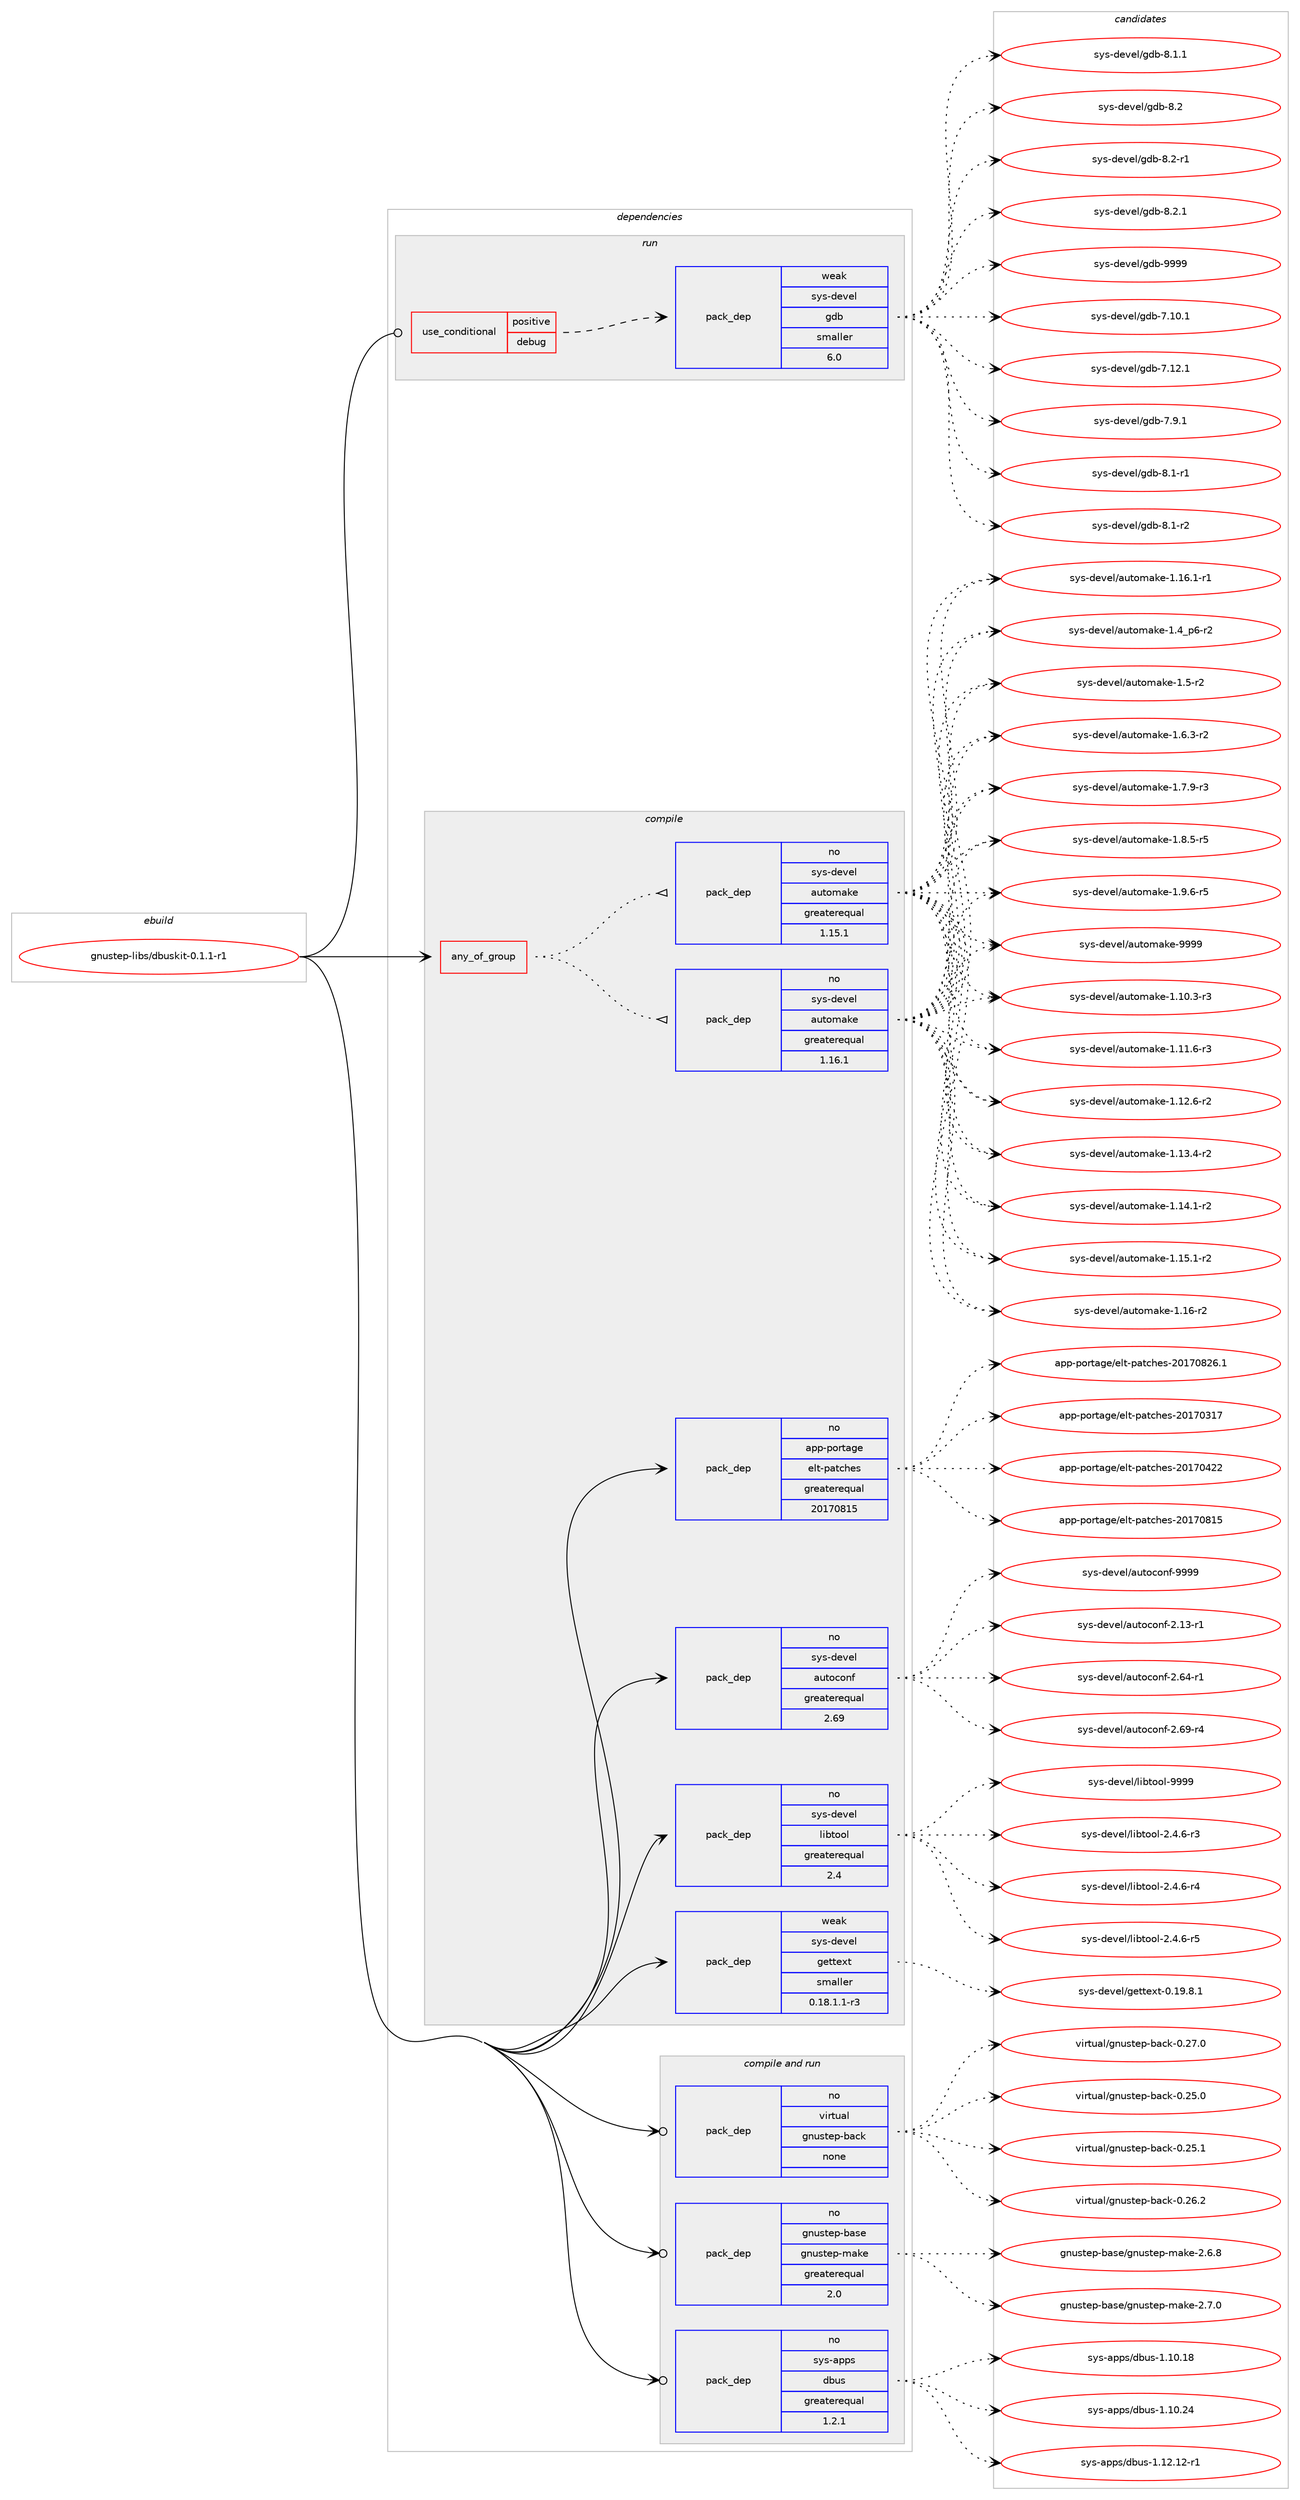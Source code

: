digraph prolog {

# *************
# Graph options
# *************

newrank=true;
concentrate=true;
compound=true;
graph [rankdir=LR,fontname=Helvetica,fontsize=10,ranksep=1.5];#, ranksep=2.5, nodesep=0.2];
edge  [arrowhead=vee];
node  [fontname=Helvetica,fontsize=10];

# **********
# The ebuild
# **********

subgraph cluster_leftcol {
color=gray;
rank=same;
label=<<i>ebuild</i>>;
id [label="gnustep-libs/dbuskit-0.1.1-r1", color=red, width=4, href="../gnustep-libs/dbuskit-0.1.1-r1.svg"];
}

# ****************
# The dependencies
# ****************

subgraph cluster_midcol {
color=gray;
label=<<i>dependencies</i>>;
subgraph cluster_compile {
fillcolor="#eeeeee";
style=filled;
label=<<i>compile</i>>;
subgraph any23649 {
dependency1569812 [label=<<TABLE BORDER="0" CELLBORDER="1" CELLSPACING="0" CELLPADDING="4"><TR><TD CELLPADDING="10">any_of_group</TD></TR></TABLE>>, shape=none, color=red];subgraph pack1117156 {
dependency1569813 [label=<<TABLE BORDER="0" CELLBORDER="1" CELLSPACING="0" CELLPADDING="4" WIDTH="220"><TR><TD ROWSPAN="6" CELLPADDING="30">pack_dep</TD></TR><TR><TD WIDTH="110">no</TD></TR><TR><TD>sys-devel</TD></TR><TR><TD>automake</TD></TR><TR><TD>greaterequal</TD></TR><TR><TD>1.16.1</TD></TR></TABLE>>, shape=none, color=blue];
}
dependency1569812:e -> dependency1569813:w [weight=20,style="dotted",arrowhead="oinv"];
subgraph pack1117157 {
dependency1569814 [label=<<TABLE BORDER="0" CELLBORDER="1" CELLSPACING="0" CELLPADDING="4" WIDTH="220"><TR><TD ROWSPAN="6" CELLPADDING="30">pack_dep</TD></TR><TR><TD WIDTH="110">no</TD></TR><TR><TD>sys-devel</TD></TR><TR><TD>automake</TD></TR><TR><TD>greaterequal</TD></TR><TR><TD>1.15.1</TD></TR></TABLE>>, shape=none, color=blue];
}
dependency1569812:e -> dependency1569814:w [weight=20,style="dotted",arrowhead="oinv"];
}
id:e -> dependency1569812:w [weight=20,style="solid",arrowhead="vee"];
subgraph pack1117158 {
dependency1569815 [label=<<TABLE BORDER="0" CELLBORDER="1" CELLSPACING="0" CELLPADDING="4" WIDTH="220"><TR><TD ROWSPAN="6" CELLPADDING="30">pack_dep</TD></TR><TR><TD WIDTH="110">no</TD></TR><TR><TD>app-portage</TD></TR><TR><TD>elt-patches</TD></TR><TR><TD>greaterequal</TD></TR><TR><TD>20170815</TD></TR></TABLE>>, shape=none, color=blue];
}
id:e -> dependency1569815:w [weight=20,style="solid",arrowhead="vee"];
subgraph pack1117159 {
dependency1569816 [label=<<TABLE BORDER="0" CELLBORDER="1" CELLSPACING="0" CELLPADDING="4" WIDTH="220"><TR><TD ROWSPAN="6" CELLPADDING="30">pack_dep</TD></TR><TR><TD WIDTH="110">no</TD></TR><TR><TD>sys-devel</TD></TR><TR><TD>autoconf</TD></TR><TR><TD>greaterequal</TD></TR><TR><TD>2.69</TD></TR></TABLE>>, shape=none, color=blue];
}
id:e -> dependency1569816:w [weight=20,style="solid",arrowhead="vee"];
subgraph pack1117160 {
dependency1569817 [label=<<TABLE BORDER="0" CELLBORDER="1" CELLSPACING="0" CELLPADDING="4" WIDTH="220"><TR><TD ROWSPAN="6" CELLPADDING="30">pack_dep</TD></TR><TR><TD WIDTH="110">no</TD></TR><TR><TD>sys-devel</TD></TR><TR><TD>libtool</TD></TR><TR><TD>greaterequal</TD></TR><TR><TD>2.4</TD></TR></TABLE>>, shape=none, color=blue];
}
id:e -> dependency1569817:w [weight=20,style="solid",arrowhead="vee"];
subgraph pack1117161 {
dependency1569818 [label=<<TABLE BORDER="0" CELLBORDER="1" CELLSPACING="0" CELLPADDING="4" WIDTH="220"><TR><TD ROWSPAN="6" CELLPADDING="30">pack_dep</TD></TR><TR><TD WIDTH="110">weak</TD></TR><TR><TD>sys-devel</TD></TR><TR><TD>gettext</TD></TR><TR><TD>smaller</TD></TR><TR><TD>0.18.1.1-r3</TD></TR></TABLE>>, shape=none, color=blue];
}
id:e -> dependency1569818:w [weight=20,style="solid",arrowhead="vee"];
}
subgraph cluster_compileandrun {
fillcolor="#eeeeee";
style=filled;
label=<<i>compile and run</i>>;
subgraph pack1117162 {
dependency1569819 [label=<<TABLE BORDER="0" CELLBORDER="1" CELLSPACING="0" CELLPADDING="4" WIDTH="220"><TR><TD ROWSPAN="6" CELLPADDING="30">pack_dep</TD></TR><TR><TD WIDTH="110">no</TD></TR><TR><TD>gnustep-base</TD></TR><TR><TD>gnustep-make</TD></TR><TR><TD>greaterequal</TD></TR><TR><TD>2.0</TD></TR></TABLE>>, shape=none, color=blue];
}
id:e -> dependency1569819:w [weight=20,style="solid",arrowhead="odotvee"];
subgraph pack1117163 {
dependency1569820 [label=<<TABLE BORDER="0" CELLBORDER="1" CELLSPACING="0" CELLPADDING="4" WIDTH="220"><TR><TD ROWSPAN="6" CELLPADDING="30">pack_dep</TD></TR><TR><TD WIDTH="110">no</TD></TR><TR><TD>sys-apps</TD></TR><TR><TD>dbus</TD></TR><TR><TD>greaterequal</TD></TR><TR><TD>1.2.1</TD></TR></TABLE>>, shape=none, color=blue];
}
id:e -> dependency1569820:w [weight=20,style="solid",arrowhead="odotvee"];
subgraph pack1117164 {
dependency1569821 [label=<<TABLE BORDER="0" CELLBORDER="1" CELLSPACING="0" CELLPADDING="4" WIDTH="220"><TR><TD ROWSPAN="6" CELLPADDING="30">pack_dep</TD></TR><TR><TD WIDTH="110">no</TD></TR><TR><TD>virtual</TD></TR><TR><TD>gnustep-back</TD></TR><TR><TD>none</TD></TR><TR><TD></TD></TR></TABLE>>, shape=none, color=blue];
}
id:e -> dependency1569821:w [weight=20,style="solid",arrowhead="odotvee"];
}
subgraph cluster_run {
fillcolor="#eeeeee";
style=filled;
label=<<i>run</i>>;
subgraph cond428368 {
dependency1569822 [label=<<TABLE BORDER="0" CELLBORDER="1" CELLSPACING="0" CELLPADDING="4"><TR><TD ROWSPAN="3" CELLPADDING="10">use_conditional</TD></TR><TR><TD>positive</TD></TR><TR><TD>debug</TD></TR></TABLE>>, shape=none, color=red];
subgraph pack1117165 {
dependency1569823 [label=<<TABLE BORDER="0" CELLBORDER="1" CELLSPACING="0" CELLPADDING="4" WIDTH="220"><TR><TD ROWSPAN="6" CELLPADDING="30">pack_dep</TD></TR><TR><TD WIDTH="110">weak</TD></TR><TR><TD>sys-devel</TD></TR><TR><TD>gdb</TD></TR><TR><TD>smaller</TD></TR><TR><TD>6.0</TD></TR></TABLE>>, shape=none, color=blue];
}
dependency1569822:e -> dependency1569823:w [weight=20,style="dashed",arrowhead="vee"];
}
id:e -> dependency1569822:w [weight=20,style="solid",arrowhead="odot"];
}
}

# **************
# The candidates
# **************

subgraph cluster_choices {
rank=same;
color=gray;
label=<<i>candidates</i>>;

subgraph choice1117156 {
color=black;
nodesep=1;
choice11512111545100101118101108479711711611110997107101454946494846514511451 [label="sys-devel/automake-1.10.3-r3", color=red, width=4,href="../sys-devel/automake-1.10.3-r3.svg"];
choice11512111545100101118101108479711711611110997107101454946494946544511451 [label="sys-devel/automake-1.11.6-r3", color=red, width=4,href="../sys-devel/automake-1.11.6-r3.svg"];
choice11512111545100101118101108479711711611110997107101454946495046544511450 [label="sys-devel/automake-1.12.6-r2", color=red, width=4,href="../sys-devel/automake-1.12.6-r2.svg"];
choice11512111545100101118101108479711711611110997107101454946495146524511450 [label="sys-devel/automake-1.13.4-r2", color=red, width=4,href="../sys-devel/automake-1.13.4-r2.svg"];
choice11512111545100101118101108479711711611110997107101454946495246494511450 [label="sys-devel/automake-1.14.1-r2", color=red, width=4,href="../sys-devel/automake-1.14.1-r2.svg"];
choice11512111545100101118101108479711711611110997107101454946495346494511450 [label="sys-devel/automake-1.15.1-r2", color=red, width=4,href="../sys-devel/automake-1.15.1-r2.svg"];
choice1151211154510010111810110847971171161111099710710145494649544511450 [label="sys-devel/automake-1.16-r2", color=red, width=4,href="../sys-devel/automake-1.16-r2.svg"];
choice11512111545100101118101108479711711611110997107101454946495446494511449 [label="sys-devel/automake-1.16.1-r1", color=red, width=4,href="../sys-devel/automake-1.16.1-r1.svg"];
choice115121115451001011181011084797117116111109971071014549465295112544511450 [label="sys-devel/automake-1.4_p6-r2", color=red, width=4,href="../sys-devel/automake-1.4_p6-r2.svg"];
choice11512111545100101118101108479711711611110997107101454946534511450 [label="sys-devel/automake-1.5-r2", color=red, width=4,href="../sys-devel/automake-1.5-r2.svg"];
choice115121115451001011181011084797117116111109971071014549465446514511450 [label="sys-devel/automake-1.6.3-r2", color=red, width=4,href="../sys-devel/automake-1.6.3-r2.svg"];
choice115121115451001011181011084797117116111109971071014549465546574511451 [label="sys-devel/automake-1.7.9-r3", color=red, width=4,href="../sys-devel/automake-1.7.9-r3.svg"];
choice115121115451001011181011084797117116111109971071014549465646534511453 [label="sys-devel/automake-1.8.5-r5", color=red, width=4,href="../sys-devel/automake-1.8.5-r5.svg"];
choice115121115451001011181011084797117116111109971071014549465746544511453 [label="sys-devel/automake-1.9.6-r5", color=red, width=4,href="../sys-devel/automake-1.9.6-r5.svg"];
choice115121115451001011181011084797117116111109971071014557575757 [label="sys-devel/automake-9999", color=red, width=4,href="../sys-devel/automake-9999.svg"];
dependency1569813:e -> choice11512111545100101118101108479711711611110997107101454946494846514511451:w [style=dotted,weight="100"];
dependency1569813:e -> choice11512111545100101118101108479711711611110997107101454946494946544511451:w [style=dotted,weight="100"];
dependency1569813:e -> choice11512111545100101118101108479711711611110997107101454946495046544511450:w [style=dotted,weight="100"];
dependency1569813:e -> choice11512111545100101118101108479711711611110997107101454946495146524511450:w [style=dotted,weight="100"];
dependency1569813:e -> choice11512111545100101118101108479711711611110997107101454946495246494511450:w [style=dotted,weight="100"];
dependency1569813:e -> choice11512111545100101118101108479711711611110997107101454946495346494511450:w [style=dotted,weight="100"];
dependency1569813:e -> choice1151211154510010111810110847971171161111099710710145494649544511450:w [style=dotted,weight="100"];
dependency1569813:e -> choice11512111545100101118101108479711711611110997107101454946495446494511449:w [style=dotted,weight="100"];
dependency1569813:e -> choice115121115451001011181011084797117116111109971071014549465295112544511450:w [style=dotted,weight="100"];
dependency1569813:e -> choice11512111545100101118101108479711711611110997107101454946534511450:w [style=dotted,weight="100"];
dependency1569813:e -> choice115121115451001011181011084797117116111109971071014549465446514511450:w [style=dotted,weight="100"];
dependency1569813:e -> choice115121115451001011181011084797117116111109971071014549465546574511451:w [style=dotted,weight="100"];
dependency1569813:e -> choice115121115451001011181011084797117116111109971071014549465646534511453:w [style=dotted,weight="100"];
dependency1569813:e -> choice115121115451001011181011084797117116111109971071014549465746544511453:w [style=dotted,weight="100"];
dependency1569813:e -> choice115121115451001011181011084797117116111109971071014557575757:w [style=dotted,weight="100"];
}
subgraph choice1117157 {
color=black;
nodesep=1;
choice11512111545100101118101108479711711611110997107101454946494846514511451 [label="sys-devel/automake-1.10.3-r3", color=red, width=4,href="../sys-devel/automake-1.10.3-r3.svg"];
choice11512111545100101118101108479711711611110997107101454946494946544511451 [label="sys-devel/automake-1.11.6-r3", color=red, width=4,href="../sys-devel/automake-1.11.6-r3.svg"];
choice11512111545100101118101108479711711611110997107101454946495046544511450 [label="sys-devel/automake-1.12.6-r2", color=red, width=4,href="../sys-devel/automake-1.12.6-r2.svg"];
choice11512111545100101118101108479711711611110997107101454946495146524511450 [label="sys-devel/automake-1.13.4-r2", color=red, width=4,href="../sys-devel/automake-1.13.4-r2.svg"];
choice11512111545100101118101108479711711611110997107101454946495246494511450 [label="sys-devel/automake-1.14.1-r2", color=red, width=4,href="../sys-devel/automake-1.14.1-r2.svg"];
choice11512111545100101118101108479711711611110997107101454946495346494511450 [label="sys-devel/automake-1.15.1-r2", color=red, width=4,href="../sys-devel/automake-1.15.1-r2.svg"];
choice1151211154510010111810110847971171161111099710710145494649544511450 [label="sys-devel/automake-1.16-r2", color=red, width=4,href="../sys-devel/automake-1.16-r2.svg"];
choice11512111545100101118101108479711711611110997107101454946495446494511449 [label="sys-devel/automake-1.16.1-r1", color=red, width=4,href="../sys-devel/automake-1.16.1-r1.svg"];
choice115121115451001011181011084797117116111109971071014549465295112544511450 [label="sys-devel/automake-1.4_p6-r2", color=red, width=4,href="../sys-devel/automake-1.4_p6-r2.svg"];
choice11512111545100101118101108479711711611110997107101454946534511450 [label="sys-devel/automake-1.5-r2", color=red, width=4,href="../sys-devel/automake-1.5-r2.svg"];
choice115121115451001011181011084797117116111109971071014549465446514511450 [label="sys-devel/automake-1.6.3-r2", color=red, width=4,href="../sys-devel/automake-1.6.3-r2.svg"];
choice115121115451001011181011084797117116111109971071014549465546574511451 [label="sys-devel/automake-1.7.9-r3", color=red, width=4,href="../sys-devel/automake-1.7.9-r3.svg"];
choice115121115451001011181011084797117116111109971071014549465646534511453 [label="sys-devel/automake-1.8.5-r5", color=red, width=4,href="../sys-devel/automake-1.8.5-r5.svg"];
choice115121115451001011181011084797117116111109971071014549465746544511453 [label="sys-devel/automake-1.9.6-r5", color=red, width=4,href="../sys-devel/automake-1.9.6-r5.svg"];
choice115121115451001011181011084797117116111109971071014557575757 [label="sys-devel/automake-9999", color=red, width=4,href="../sys-devel/automake-9999.svg"];
dependency1569814:e -> choice11512111545100101118101108479711711611110997107101454946494846514511451:w [style=dotted,weight="100"];
dependency1569814:e -> choice11512111545100101118101108479711711611110997107101454946494946544511451:w [style=dotted,weight="100"];
dependency1569814:e -> choice11512111545100101118101108479711711611110997107101454946495046544511450:w [style=dotted,weight="100"];
dependency1569814:e -> choice11512111545100101118101108479711711611110997107101454946495146524511450:w [style=dotted,weight="100"];
dependency1569814:e -> choice11512111545100101118101108479711711611110997107101454946495246494511450:w [style=dotted,weight="100"];
dependency1569814:e -> choice11512111545100101118101108479711711611110997107101454946495346494511450:w [style=dotted,weight="100"];
dependency1569814:e -> choice1151211154510010111810110847971171161111099710710145494649544511450:w [style=dotted,weight="100"];
dependency1569814:e -> choice11512111545100101118101108479711711611110997107101454946495446494511449:w [style=dotted,weight="100"];
dependency1569814:e -> choice115121115451001011181011084797117116111109971071014549465295112544511450:w [style=dotted,weight="100"];
dependency1569814:e -> choice11512111545100101118101108479711711611110997107101454946534511450:w [style=dotted,weight="100"];
dependency1569814:e -> choice115121115451001011181011084797117116111109971071014549465446514511450:w [style=dotted,weight="100"];
dependency1569814:e -> choice115121115451001011181011084797117116111109971071014549465546574511451:w [style=dotted,weight="100"];
dependency1569814:e -> choice115121115451001011181011084797117116111109971071014549465646534511453:w [style=dotted,weight="100"];
dependency1569814:e -> choice115121115451001011181011084797117116111109971071014549465746544511453:w [style=dotted,weight="100"];
dependency1569814:e -> choice115121115451001011181011084797117116111109971071014557575757:w [style=dotted,weight="100"];
}
subgraph choice1117158 {
color=black;
nodesep=1;
choice97112112451121111141169710310147101108116451129711699104101115455048495548514955 [label="app-portage/elt-patches-20170317", color=red, width=4,href="../app-portage/elt-patches-20170317.svg"];
choice97112112451121111141169710310147101108116451129711699104101115455048495548525050 [label="app-portage/elt-patches-20170422", color=red, width=4,href="../app-portage/elt-patches-20170422.svg"];
choice97112112451121111141169710310147101108116451129711699104101115455048495548564953 [label="app-portage/elt-patches-20170815", color=red, width=4,href="../app-portage/elt-patches-20170815.svg"];
choice971121124511211111411697103101471011081164511297116991041011154550484955485650544649 [label="app-portage/elt-patches-20170826.1", color=red, width=4,href="../app-portage/elt-patches-20170826.1.svg"];
dependency1569815:e -> choice97112112451121111141169710310147101108116451129711699104101115455048495548514955:w [style=dotted,weight="100"];
dependency1569815:e -> choice97112112451121111141169710310147101108116451129711699104101115455048495548525050:w [style=dotted,weight="100"];
dependency1569815:e -> choice97112112451121111141169710310147101108116451129711699104101115455048495548564953:w [style=dotted,weight="100"];
dependency1569815:e -> choice971121124511211111411697103101471011081164511297116991041011154550484955485650544649:w [style=dotted,weight="100"];
}
subgraph choice1117159 {
color=black;
nodesep=1;
choice1151211154510010111810110847971171161119911111010245504649514511449 [label="sys-devel/autoconf-2.13-r1", color=red, width=4,href="../sys-devel/autoconf-2.13-r1.svg"];
choice1151211154510010111810110847971171161119911111010245504654524511449 [label="sys-devel/autoconf-2.64-r1", color=red, width=4,href="../sys-devel/autoconf-2.64-r1.svg"];
choice1151211154510010111810110847971171161119911111010245504654574511452 [label="sys-devel/autoconf-2.69-r4", color=red, width=4,href="../sys-devel/autoconf-2.69-r4.svg"];
choice115121115451001011181011084797117116111991111101024557575757 [label="sys-devel/autoconf-9999", color=red, width=4,href="../sys-devel/autoconf-9999.svg"];
dependency1569816:e -> choice1151211154510010111810110847971171161119911111010245504649514511449:w [style=dotted,weight="100"];
dependency1569816:e -> choice1151211154510010111810110847971171161119911111010245504654524511449:w [style=dotted,weight="100"];
dependency1569816:e -> choice1151211154510010111810110847971171161119911111010245504654574511452:w [style=dotted,weight="100"];
dependency1569816:e -> choice115121115451001011181011084797117116111991111101024557575757:w [style=dotted,weight="100"];
}
subgraph choice1117160 {
color=black;
nodesep=1;
choice1151211154510010111810110847108105981161111111084550465246544511451 [label="sys-devel/libtool-2.4.6-r3", color=red, width=4,href="../sys-devel/libtool-2.4.6-r3.svg"];
choice1151211154510010111810110847108105981161111111084550465246544511452 [label="sys-devel/libtool-2.4.6-r4", color=red, width=4,href="../sys-devel/libtool-2.4.6-r4.svg"];
choice1151211154510010111810110847108105981161111111084550465246544511453 [label="sys-devel/libtool-2.4.6-r5", color=red, width=4,href="../sys-devel/libtool-2.4.6-r5.svg"];
choice1151211154510010111810110847108105981161111111084557575757 [label="sys-devel/libtool-9999", color=red, width=4,href="../sys-devel/libtool-9999.svg"];
dependency1569817:e -> choice1151211154510010111810110847108105981161111111084550465246544511451:w [style=dotted,weight="100"];
dependency1569817:e -> choice1151211154510010111810110847108105981161111111084550465246544511452:w [style=dotted,weight="100"];
dependency1569817:e -> choice1151211154510010111810110847108105981161111111084550465246544511453:w [style=dotted,weight="100"];
dependency1569817:e -> choice1151211154510010111810110847108105981161111111084557575757:w [style=dotted,weight="100"];
}
subgraph choice1117161 {
color=black;
nodesep=1;
choice1151211154510010111810110847103101116116101120116454846495746564649 [label="sys-devel/gettext-0.19.8.1", color=red, width=4,href="../sys-devel/gettext-0.19.8.1.svg"];
dependency1569818:e -> choice1151211154510010111810110847103101116116101120116454846495746564649:w [style=dotted,weight="100"];
}
subgraph choice1117162 {
color=black;
nodesep=1;
choice103110117115116101112459897115101471031101171151161011124510997107101455046544656 [label="gnustep-base/gnustep-make-2.6.8", color=red, width=4,href="../gnustep-base/gnustep-make-2.6.8.svg"];
choice103110117115116101112459897115101471031101171151161011124510997107101455046554648 [label="gnustep-base/gnustep-make-2.7.0", color=red, width=4,href="../gnustep-base/gnustep-make-2.7.0.svg"];
dependency1569819:e -> choice103110117115116101112459897115101471031101171151161011124510997107101455046544656:w [style=dotted,weight="100"];
dependency1569819:e -> choice103110117115116101112459897115101471031101171151161011124510997107101455046554648:w [style=dotted,weight="100"];
}
subgraph choice1117163 {
color=black;
nodesep=1;
choice115121115459711211211547100981171154549464948464956 [label="sys-apps/dbus-1.10.18", color=red, width=4,href="../sys-apps/dbus-1.10.18.svg"];
choice115121115459711211211547100981171154549464948465052 [label="sys-apps/dbus-1.10.24", color=red, width=4,href="../sys-apps/dbus-1.10.24.svg"];
choice1151211154597112112115471009811711545494649504649504511449 [label="sys-apps/dbus-1.12.12-r1", color=red, width=4,href="../sys-apps/dbus-1.12.12-r1.svg"];
dependency1569820:e -> choice115121115459711211211547100981171154549464948464956:w [style=dotted,weight="100"];
dependency1569820:e -> choice115121115459711211211547100981171154549464948465052:w [style=dotted,weight="100"];
dependency1569820:e -> choice1151211154597112112115471009811711545494649504649504511449:w [style=dotted,weight="100"];
}
subgraph choice1117164 {
color=black;
nodesep=1;
choice11810511411611797108471031101171151161011124598979910745484650534648 [label="virtual/gnustep-back-0.25.0", color=red, width=4,href="../virtual/gnustep-back-0.25.0.svg"];
choice11810511411611797108471031101171151161011124598979910745484650534649 [label="virtual/gnustep-back-0.25.1", color=red, width=4,href="../virtual/gnustep-back-0.25.1.svg"];
choice11810511411611797108471031101171151161011124598979910745484650544650 [label="virtual/gnustep-back-0.26.2", color=red, width=4,href="../virtual/gnustep-back-0.26.2.svg"];
choice11810511411611797108471031101171151161011124598979910745484650554648 [label="virtual/gnustep-back-0.27.0", color=red, width=4,href="../virtual/gnustep-back-0.27.0.svg"];
dependency1569821:e -> choice11810511411611797108471031101171151161011124598979910745484650534648:w [style=dotted,weight="100"];
dependency1569821:e -> choice11810511411611797108471031101171151161011124598979910745484650534649:w [style=dotted,weight="100"];
dependency1569821:e -> choice11810511411611797108471031101171151161011124598979910745484650544650:w [style=dotted,weight="100"];
dependency1569821:e -> choice11810511411611797108471031101171151161011124598979910745484650554648:w [style=dotted,weight="100"];
}
subgraph choice1117165 {
color=black;
nodesep=1;
choice11512111545100101118101108471031009845554649484649 [label="sys-devel/gdb-7.10.1", color=red, width=4,href="../sys-devel/gdb-7.10.1.svg"];
choice11512111545100101118101108471031009845554649504649 [label="sys-devel/gdb-7.12.1", color=red, width=4,href="../sys-devel/gdb-7.12.1.svg"];
choice115121115451001011181011084710310098455546574649 [label="sys-devel/gdb-7.9.1", color=red, width=4,href="../sys-devel/gdb-7.9.1.svg"];
choice115121115451001011181011084710310098455646494511449 [label="sys-devel/gdb-8.1-r1", color=red, width=4,href="../sys-devel/gdb-8.1-r1.svg"];
choice115121115451001011181011084710310098455646494511450 [label="sys-devel/gdb-8.1-r2", color=red, width=4,href="../sys-devel/gdb-8.1-r2.svg"];
choice115121115451001011181011084710310098455646494649 [label="sys-devel/gdb-8.1.1", color=red, width=4,href="../sys-devel/gdb-8.1.1.svg"];
choice11512111545100101118101108471031009845564650 [label="sys-devel/gdb-8.2", color=red, width=4,href="../sys-devel/gdb-8.2.svg"];
choice115121115451001011181011084710310098455646504511449 [label="sys-devel/gdb-8.2-r1", color=red, width=4,href="../sys-devel/gdb-8.2-r1.svg"];
choice115121115451001011181011084710310098455646504649 [label="sys-devel/gdb-8.2.1", color=red, width=4,href="../sys-devel/gdb-8.2.1.svg"];
choice1151211154510010111810110847103100984557575757 [label="sys-devel/gdb-9999", color=red, width=4,href="../sys-devel/gdb-9999.svg"];
dependency1569823:e -> choice11512111545100101118101108471031009845554649484649:w [style=dotted,weight="100"];
dependency1569823:e -> choice11512111545100101118101108471031009845554649504649:w [style=dotted,weight="100"];
dependency1569823:e -> choice115121115451001011181011084710310098455546574649:w [style=dotted,weight="100"];
dependency1569823:e -> choice115121115451001011181011084710310098455646494511449:w [style=dotted,weight="100"];
dependency1569823:e -> choice115121115451001011181011084710310098455646494511450:w [style=dotted,weight="100"];
dependency1569823:e -> choice115121115451001011181011084710310098455646494649:w [style=dotted,weight="100"];
dependency1569823:e -> choice11512111545100101118101108471031009845564650:w [style=dotted,weight="100"];
dependency1569823:e -> choice115121115451001011181011084710310098455646504511449:w [style=dotted,weight="100"];
dependency1569823:e -> choice115121115451001011181011084710310098455646504649:w [style=dotted,weight="100"];
dependency1569823:e -> choice1151211154510010111810110847103100984557575757:w [style=dotted,weight="100"];
}
}

}
